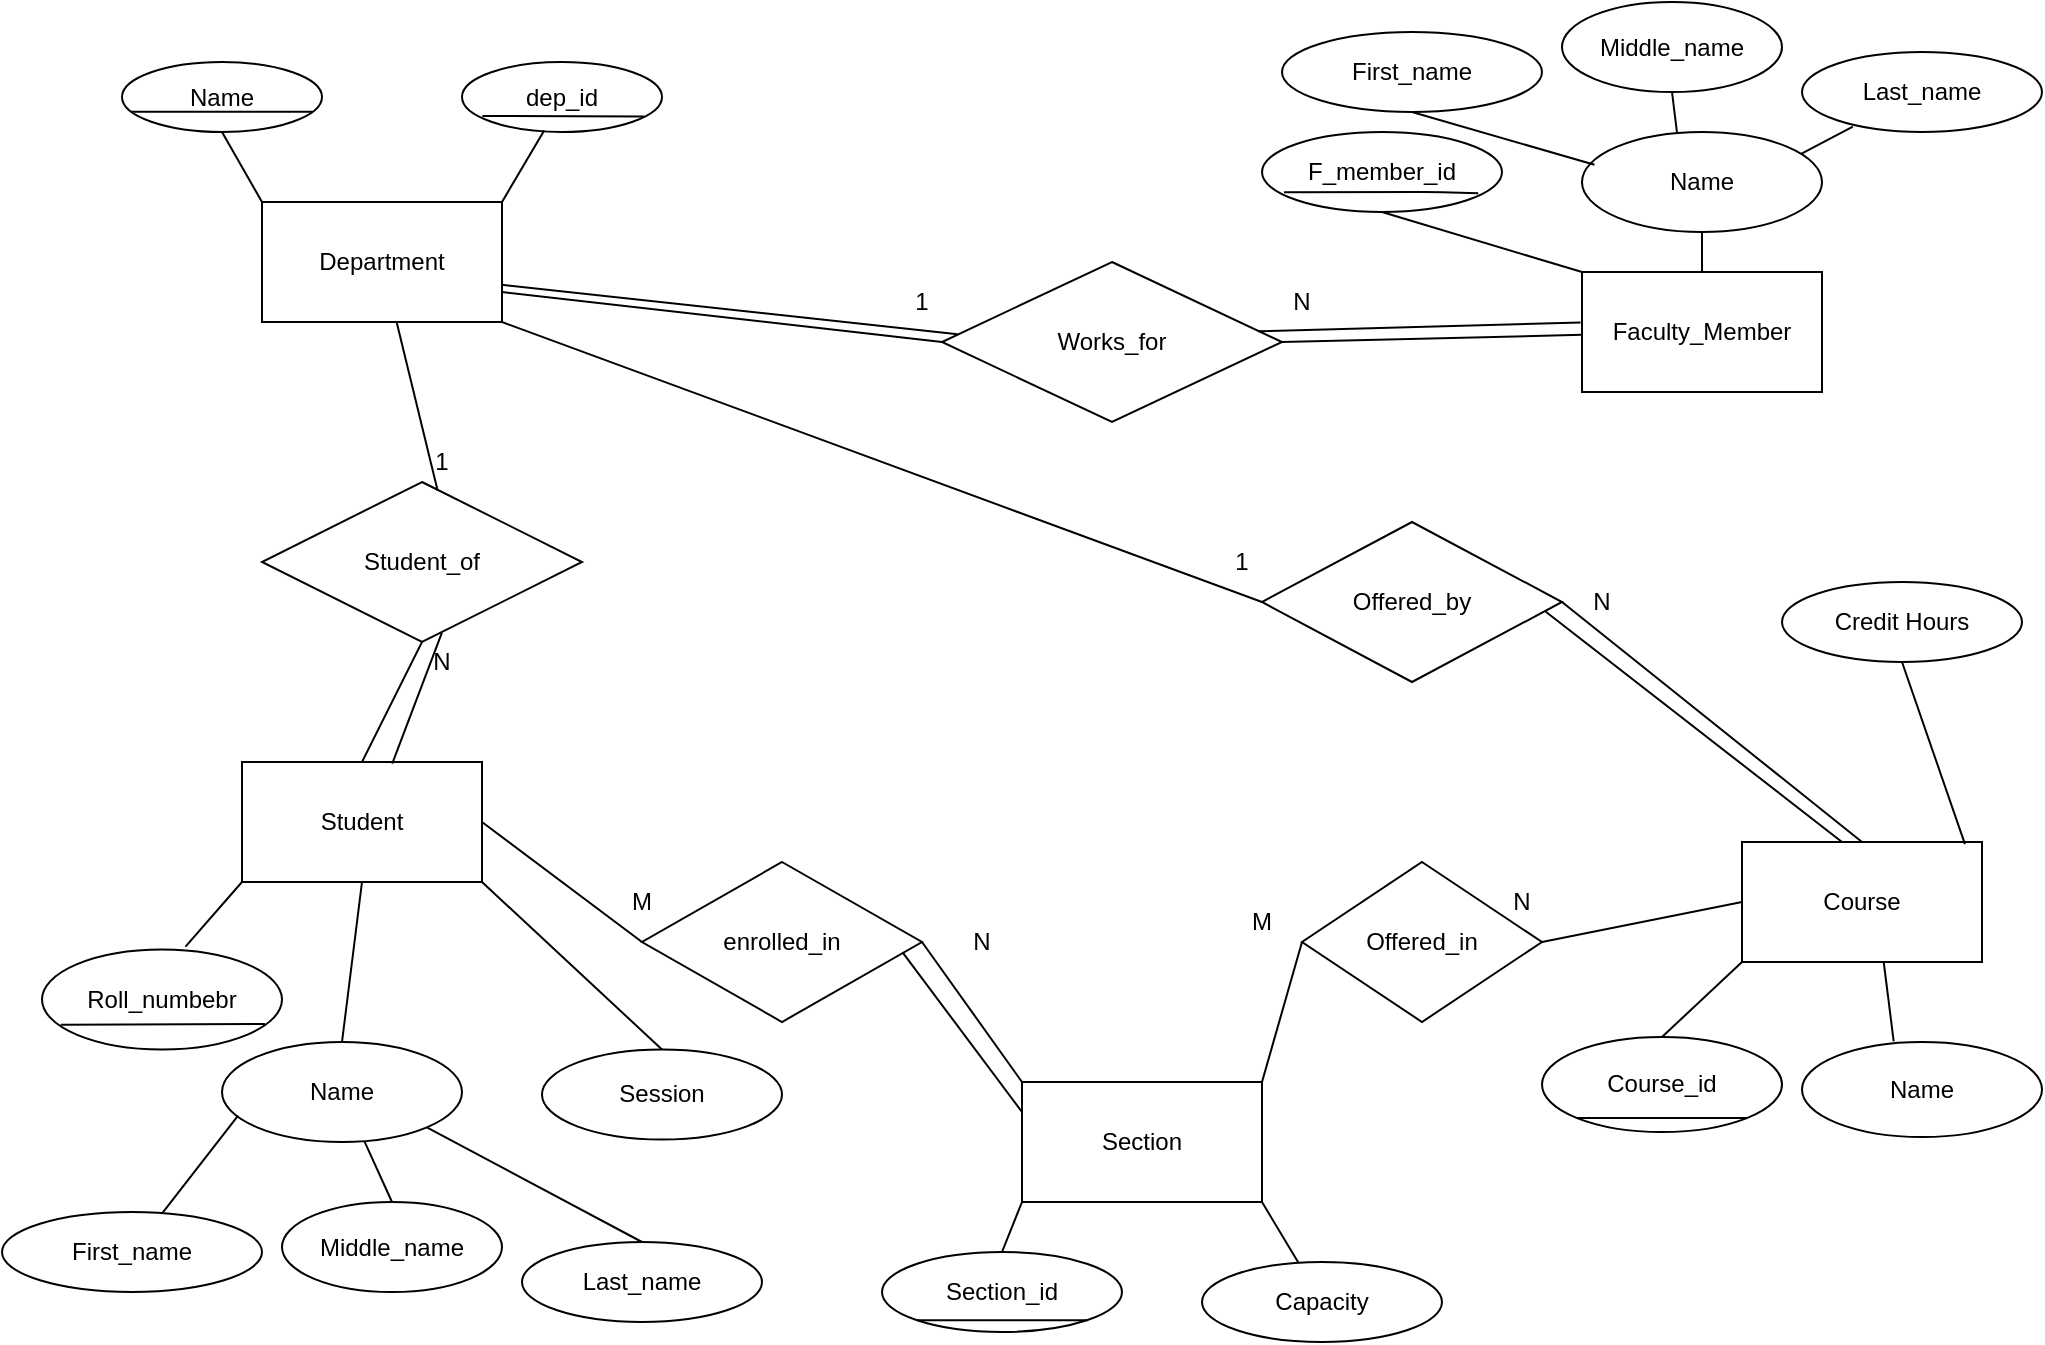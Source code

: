 <mxfile version="13.8.0" type="github"><diagram id="FtyL1P0Yx12Q2r0AAwth" name="Page-1"><mxGraphModel dx="670" dy="413" grid="1" gridSize="10" guides="1" tooltips="1" connect="1" arrows="1" fold="1" page="1" pageScale="1" pageWidth="850" pageHeight="1100" math="0" shadow="0"><root><mxCell id="0"/><mxCell id="1" parent="0"/><mxCell id="NOv80IUM1HYIQ4XAO577-1" value="Department" style="rounded=0;whiteSpace=wrap;html=1;" parent="1" vertex="1"><mxGeometry x="200" y="160" width="120" height="60" as="geometry"/></mxCell><mxCell id="NOv80IUM1HYIQ4XAO577-5" value="Faculty_Member" style="rounded=0;whiteSpace=wrap;html=1;" parent="1" vertex="1"><mxGeometry x="860" y="195" width="120" height="60" as="geometry"/></mxCell><mxCell id="NOv80IUM1HYIQ4XAO577-7" value="Student" style="rounded=0;whiteSpace=wrap;html=1;" parent="1" vertex="1"><mxGeometry x="190" y="440" width="120" height="60" as="geometry"/></mxCell><mxCell id="NOv80IUM1HYIQ4XAO577-8" value="Course" style="rounded=0;whiteSpace=wrap;html=1;" parent="1" vertex="1"><mxGeometry x="940" y="480" width="120" height="60" as="geometry"/></mxCell><mxCell id="NOv80IUM1HYIQ4XAO577-9" value="Section" style="rounded=0;whiteSpace=wrap;html=1;" parent="1" vertex="1"><mxGeometry x="580" y="600" width="120" height="60" as="geometry"/></mxCell><mxCell id="NOv80IUM1HYIQ4XAO577-13" value="Name" style="ellipse;whiteSpace=wrap;html=1;" parent="1" vertex="1"><mxGeometry x="130" y="90" width="100" height="35" as="geometry"/></mxCell><mxCell id="NOv80IUM1HYIQ4XAO577-15" value="" style="endArrow=none;html=1;entryX=0.951;entryY=0.711;entryDx=0;entryDy=0;entryPerimeter=0;exitX=0.044;exitY=0.711;exitDx=0;exitDy=0;exitPerimeter=0;" parent="1" source="NOv80IUM1HYIQ4XAO577-13" target="NOv80IUM1HYIQ4XAO577-13" edge="1"><mxGeometry width="50" height="50" relative="1" as="geometry"><mxPoint x="120" y="103" as="sourcePoint"/><mxPoint x="320" y="160" as="targetPoint"/></mxGeometry></mxCell><mxCell id="NOv80IUM1HYIQ4XAO577-17" value="dep_id" style="ellipse;whiteSpace=wrap;html=1;" parent="1" vertex="1"><mxGeometry x="300" y="90" width="100" height="35" as="geometry"/></mxCell><mxCell id="NOv80IUM1HYIQ4XAO577-18" value="" style="endArrow=none;html=1;entryX=0.5;entryY=1;entryDx=0;entryDy=0;exitX=0;exitY=0;exitDx=0;exitDy=0;" parent="1" source="NOv80IUM1HYIQ4XAO577-1" target="NOv80IUM1HYIQ4XAO577-13" edge="1"><mxGeometry width="50" height="50" relative="1" as="geometry"><mxPoint x="270" y="100" as="sourcePoint"/><mxPoint x="320" y="50" as="targetPoint"/></mxGeometry></mxCell><mxCell id="NOv80IUM1HYIQ4XAO577-19" value="" style="endArrow=none;html=1;exitX=1;exitY=0;exitDx=0;exitDy=0;entryX=0.411;entryY=0.979;entryDx=0;entryDy=0;entryPerimeter=0;" parent="1" source="NOv80IUM1HYIQ4XAO577-1" target="NOv80IUM1HYIQ4XAO577-17" edge="1"><mxGeometry width="50" height="50" relative="1" as="geometry"><mxPoint x="270" y="100" as="sourcePoint"/><mxPoint x="320" y="50" as="targetPoint"/></mxGeometry></mxCell><mxCell id="NOv80IUM1HYIQ4XAO577-20" value="Name" style="ellipse;whiteSpace=wrap;html=1;" parent="1" vertex="1"><mxGeometry x="860" y="125" width="120" height="50" as="geometry"/></mxCell><mxCell id="NOv80IUM1HYIQ4XAO577-21" value="First_name" style="ellipse;whiteSpace=wrap;html=1;" parent="1" vertex="1"><mxGeometry x="710" y="75" width="130" height="40" as="geometry"/></mxCell><mxCell id="NOv80IUM1HYIQ4XAO577-22" value="" style="endArrow=none;html=1;exitX=0.102;exitY=0.771;exitDx=0;exitDy=0;entryX=0.911;entryY=0.779;entryDx=0;entryDy=0;exitPerimeter=0;entryPerimeter=0;" parent="1" source="NOv80IUM1HYIQ4XAO577-17" target="NOv80IUM1HYIQ4XAO577-17" edge="1"><mxGeometry width="50" height="50" relative="1" as="geometry"><mxPoint x="490" y="250" as="sourcePoint"/><mxPoint x="540" y="200" as="targetPoint"/><Array as="points"/></mxGeometry></mxCell><mxCell id="NOv80IUM1HYIQ4XAO577-23" value="Middle_name" style="ellipse;whiteSpace=wrap;html=1;" parent="1" vertex="1"><mxGeometry x="850" y="60" width="110" height="45" as="geometry"/></mxCell><mxCell id="NOv80IUM1HYIQ4XAO577-24" value="Last_name" style="ellipse;whiteSpace=wrap;html=1;" parent="1" vertex="1"><mxGeometry x="970" y="85" width="120" height="40" as="geometry"/></mxCell><mxCell id="NOv80IUM1HYIQ4XAO577-25" value="" style="endArrow=none;html=1;entryX=0.052;entryY=0.327;entryDx=0;entryDy=0;entryPerimeter=0;exitX=0.5;exitY=1;exitDx=0;exitDy=0;" parent="1" source="NOv80IUM1HYIQ4XAO577-21" target="NOv80IUM1HYIQ4XAO577-20" edge="1"><mxGeometry width="50" height="50" relative="1" as="geometry"><mxPoint x="710" y="85" as="sourcePoint"/><mxPoint x="760" y="35" as="targetPoint"/></mxGeometry></mxCell><mxCell id="NOv80IUM1HYIQ4XAO577-26" value="" style="endArrow=none;html=1;exitX=0.396;exitY=0.01;exitDx=0;exitDy=0;entryX=0.5;entryY=1;entryDx=0;entryDy=0;exitPerimeter=0;" parent="1" source="NOv80IUM1HYIQ4XAO577-20" target="NOv80IUM1HYIQ4XAO577-23" edge="1"><mxGeometry width="50" height="50" relative="1" as="geometry"><mxPoint x="710" y="85" as="sourcePoint"/><mxPoint x="760" y="35" as="targetPoint"/></mxGeometry></mxCell><mxCell id="NOv80IUM1HYIQ4XAO577-27" value="" style="endArrow=none;html=1;entryX=0.212;entryY=0.934;entryDx=0;entryDy=0;entryPerimeter=0;exitX=0.911;exitY=0.221;exitDx=0;exitDy=0;exitPerimeter=0;" parent="1" source="NOv80IUM1HYIQ4XAO577-20" target="NOv80IUM1HYIQ4XAO577-24" edge="1"><mxGeometry width="50" height="50" relative="1" as="geometry"><mxPoint x="800" y="245" as="sourcePoint"/><mxPoint x="850" y="195" as="targetPoint"/></mxGeometry></mxCell><mxCell id="NOv80IUM1HYIQ4XAO577-28" value="" style="endArrow=none;html=1;entryX=0.5;entryY=1;entryDx=0;entryDy=0;exitX=0.5;exitY=0;exitDx=0;exitDy=0;" parent="1" source="NOv80IUM1HYIQ4XAO577-5" target="NOv80IUM1HYIQ4XAO577-20" edge="1"><mxGeometry width="50" height="50" relative="1" as="geometry"><mxPoint x="680" y="265" as="sourcePoint"/><mxPoint x="730" y="215" as="targetPoint"/></mxGeometry></mxCell><mxCell id="NOv80IUM1HYIQ4XAO577-29" value="F_member_id" style="ellipse;whiteSpace=wrap;html=1;" parent="1" vertex="1"><mxGeometry x="700" y="125" width="120" height="40" as="geometry"/></mxCell><mxCell id="NOv80IUM1HYIQ4XAO577-30" value="" style="endArrow=none;html=1;entryX=0.5;entryY=1;entryDx=0;entryDy=0;exitX=0;exitY=0;exitDx=0;exitDy=0;" parent="1" source="NOv80IUM1HYIQ4XAO577-5" target="NOv80IUM1HYIQ4XAO577-29" edge="1"><mxGeometry width="50" height="50" relative="1" as="geometry"><mxPoint x="770" y="235" as="sourcePoint"/><mxPoint x="820" y="185" as="targetPoint"/></mxGeometry></mxCell><mxCell id="NOv80IUM1HYIQ4XAO577-31" value="Roll_numbebr" style="ellipse;whiteSpace=wrap;html=1;" parent="1" vertex="1"><mxGeometry x="90" y="533.75" width="120" height="50" as="geometry"/></mxCell><mxCell id="NOv80IUM1HYIQ4XAO577-33" value="Session" style="ellipse;whiteSpace=wrap;html=1;" parent="1" vertex="1"><mxGeometry x="340" y="583.75" width="120" height="45" as="geometry"/></mxCell><mxCell id="NOv80IUM1HYIQ4XAO577-34" value="Name" style="ellipse;whiteSpace=wrap;html=1;" parent="1" vertex="1"><mxGeometry x="180" y="580" width="120" height="50" as="geometry"/></mxCell><mxCell id="NOv80IUM1HYIQ4XAO577-35" value="First_name" style="ellipse;whiteSpace=wrap;html=1;" parent="1" vertex="1"><mxGeometry x="70" y="665" width="130" height="40" as="geometry"/></mxCell><mxCell id="NOv80IUM1HYIQ4XAO577-36" value="Middle_name" style="ellipse;whiteSpace=wrap;html=1;" parent="1" vertex="1"><mxGeometry x="210" y="660" width="110" height="45" as="geometry"/></mxCell><mxCell id="NOv80IUM1HYIQ4XAO577-37" value="Last_name" style="ellipse;whiteSpace=wrap;html=1;" parent="1" vertex="1"><mxGeometry x="330" y="680" width="120" height="40" as="geometry"/></mxCell><mxCell id="NOv80IUM1HYIQ4XAO577-41" value="" style="endArrow=none;html=1;entryX=0.067;entryY=0.736;entryDx=0;entryDy=0;entryPerimeter=0;" parent="1" source="NOv80IUM1HYIQ4XAO577-35" target="NOv80IUM1HYIQ4XAO577-34" edge="1"><mxGeometry width="50" height="50" relative="1" as="geometry"><mxPoint x="140" y="790" as="sourcePoint"/><mxPoint x="190" y="740" as="targetPoint"/></mxGeometry></mxCell><mxCell id="NOv80IUM1HYIQ4XAO577-42" value="" style="endArrow=none;html=1;exitX=0.5;exitY=0;exitDx=0;exitDy=0;" parent="1" source="NOv80IUM1HYIQ4XAO577-36" target="NOv80IUM1HYIQ4XAO577-34" edge="1"><mxGeometry width="50" height="50" relative="1" as="geometry"><mxPoint x="240" y="820" as="sourcePoint"/><mxPoint x="290" y="780" as="targetPoint"/></mxGeometry></mxCell><mxCell id="NOv80IUM1HYIQ4XAO577-44" value="" style="endArrow=none;html=1;entryX=1;entryY=1;entryDx=0;entryDy=0;exitX=0.5;exitY=0;exitDx=0;exitDy=0;" parent="1" source="NOv80IUM1HYIQ4XAO577-37" target="NOv80IUM1HYIQ4XAO577-34" edge="1"><mxGeometry width="50" height="50" relative="1" as="geometry"><mxPoint x="240" y="630" as="sourcePoint"/><mxPoint x="290" y="580" as="targetPoint"/></mxGeometry></mxCell><mxCell id="NOv80IUM1HYIQ4XAO577-45" value="" style="endArrow=none;html=1;entryX=0;entryY=1;entryDx=0;entryDy=0;exitX=0.598;exitY=-0.029;exitDx=0;exitDy=0;exitPerimeter=0;" parent="1" source="NOv80IUM1HYIQ4XAO577-31" target="NOv80IUM1HYIQ4XAO577-7" edge="1"><mxGeometry width="50" height="50" relative="1" as="geometry"><mxPoint x="130" y="570" as="sourcePoint"/><mxPoint x="180" y="520" as="targetPoint"/></mxGeometry></mxCell><mxCell id="NOv80IUM1HYIQ4XAO577-46" value="" style="endArrow=none;html=1;entryX=0.5;entryY=1;entryDx=0;entryDy=0;exitX=0.5;exitY=0;exitDx=0;exitDy=0;" parent="1" source="NOv80IUM1HYIQ4XAO577-34" target="NOv80IUM1HYIQ4XAO577-7" edge="1"><mxGeometry width="50" height="50" relative="1" as="geometry"><mxPoint x="225" y="570" as="sourcePoint"/><mxPoint x="275" y="520" as="targetPoint"/></mxGeometry></mxCell><mxCell id="NOv80IUM1HYIQ4XAO577-47" value="" style="endArrow=none;html=1;entryX=1;entryY=1;entryDx=0;entryDy=0;exitX=0.5;exitY=0;exitDx=0;exitDy=0;" parent="1" source="NOv80IUM1HYIQ4XAO577-33" target="NOv80IUM1HYIQ4XAO577-7" edge="1"><mxGeometry width="50" height="50" relative="1" as="geometry"><mxPoint x="310" y="570" as="sourcePoint"/><mxPoint x="360" y="520" as="targetPoint"/></mxGeometry></mxCell><mxCell id="NOv80IUM1HYIQ4XAO577-48" value="" style="endArrow=none;html=1;exitX=0.078;exitY=0.753;exitDx=0;exitDy=0;entryX=0.929;entryY=0.744;entryDx=0;entryDy=0;entryPerimeter=0;exitPerimeter=0;" parent="1" source="NOv80IUM1HYIQ4XAO577-31" target="NOv80IUM1HYIQ4XAO577-31" edge="1"><mxGeometry width="50" height="50" relative="1" as="geometry"><mxPoint x="280" y="430" as="sourcePoint"/><mxPoint x="330" y="380" as="targetPoint"/><Array as="points"/></mxGeometry></mxCell><mxCell id="NOv80IUM1HYIQ4XAO577-49" value="" style="endArrow=none;html=1;entryX=0.901;entryY=0.767;entryDx=0;entryDy=0;entryPerimeter=0;exitX=0.092;exitY=0.753;exitDx=0;exitDy=0;exitPerimeter=0;" parent="1" source="NOv80IUM1HYIQ4XAO577-29" target="NOv80IUM1HYIQ4XAO577-29" edge="1"><mxGeometry width="50" height="50" relative="1" as="geometry"><mxPoint x="748" y="156" as="sourcePoint"/><mxPoint x="860" y="95" as="targetPoint"/><Array as="points"><mxPoint x="790" y="155"/></Array></mxGeometry></mxCell><mxCell id="NOv80IUM1HYIQ4XAO577-51" value="Section_id" style="ellipse;whiteSpace=wrap;html=1;" parent="1" vertex="1"><mxGeometry x="510" y="685" width="120" height="40" as="geometry"/></mxCell><mxCell id="NOv80IUM1HYIQ4XAO577-52" value="Capacity" style="ellipse;whiteSpace=wrap;html=1;" parent="1" vertex="1"><mxGeometry x="670" y="690" width="120" height="40" as="geometry"/></mxCell><mxCell id="NOv80IUM1HYIQ4XAO577-53" value="" style="endArrow=none;html=1;exitX=0.5;exitY=0;exitDx=0;exitDy=0;entryX=0;entryY=1;entryDx=0;entryDy=0;" parent="1" source="NOv80IUM1HYIQ4XAO577-51" target="NOv80IUM1HYIQ4XAO577-9" edge="1"><mxGeometry width="50" height="50" relative="1" as="geometry"><mxPoint x="790" y="610" as="sourcePoint"/><mxPoint x="840" y="560" as="targetPoint"/></mxGeometry></mxCell><mxCell id="NOv80IUM1HYIQ4XAO577-54" value="" style="endArrow=none;html=1;exitX=1;exitY=1;exitDx=0;exitDy=0;" parent="1" source="NOv80IUM1HYIQ4XAO577-9" target="NOv80IUM1HYIQ4XAO577-52" edge="1"><mxGeometry width="50" height="50" relative="1" as="geometry"><mxPoint x="760" y="600" as="sourcePoint"/><mxPoint x="810" y="550" as="targetPoint"/></mxGeometry></mxCell><mxCell id="NOv80IUM1HYIQ4XAO577-55" value="Course_id" style="ellipse;whiteSpace=wrap;html=1;" parent="1" vertex="1"><mxGeometry x="840" y="577.5" width="120" height="47.5" as="geometry"/></mxCell><mxCell id="NOv80IUM1HYIQ4XAO577-56" value="Name" style="ellipse;whiteSpace=wrap;html=1;" parent="1" vertex="1"><mxGeometry x="970" y="580" width="120" height="47.5" as="geometry"/></mxCell><mxCell id="NOv80IUM1HYIQ4XAO577-57" value="Credit Hours" style="ellipse;whiteSpace=wrap;html=1;" parent="1" vertex="1"><mxGeometry x="960" y="350" width="120" height="40" as="geometry"/></mxCell><mxCell id="NOv80IUM1HYIQ4XAO577-58" value="" style="endArrow=none;html=1;exitX=0;exitY=1;exitDx=0;exitDy=0;entryX=1;entryY=1;entryDx=0;entryDy=0;" parent="1" source="NOv80IUM1HYIQ4XAO577-51" target="NOv80IUM1HYIQ4XAO577-51" edge="1"><mxGeometry width="50" height="50" relative="1" as="geometry"><mxPoint x="790" y="610" as="sourcePoint"/><mxPoint x="840" y="560" as="targetPoint"/></mxGeometry></mxCell><mxCell id="NOv80IUM1HYIQ4XAO577-59" value="" style="endArrow=none;html=1;exitX=0;exitY=1;exitDx=0;exitDy=0;entryX=1;entryY=1;entryDx=0;entryDy=0;" parent="1" source="NOv80IUM1HYIQ4XAO577-55" target="NOv80IUM1HYIQ4XAO577-55" edge="1"><mxGeometry width="50" height="50" relative="1" as="geometry"><mxPoint x="830" y="510" as="sourcePoint"/><mxPoint x="880" y="460" as="targetPoint"/></mxGeometry></mxCell><mxCell id="NOv80IUM1HYIQ4XAO577-60" value="" style="endArrow=none;html=1;exitX=0.5;exitY=0;exitDx=0;exitDy=0;entryX=0;entryY=1;entryDx=0;entryDy=0;" parent="1" source="NOv80IUM1HYIQ4XAO577-55" target="NOv80IUM1HYIQ4XAO577-8" edge="1"><mxGeometry width="50" height="50" relative="1" as="geometry"><mxPoint x="830" y="510" as="sourcePoint"/><mxPoint x="880" y="460" as="targetPoint"/></mxGeometry></mxCell><mxCell id="NOv80IUM1HYIQ4XAO577-61" value="" style="endArrow=none;html=1;entryX=0.59;entryY=0.992;entryDx=0;entryDy=0;entryPerimeter=0;exitX=0.382;exitY=-0.006;exitDx=0;exitDy=0;exitPerimeter=0;" parent="1" source="NOv80IUM1HYIQ4XAO577-56" target="NOv80IUM1HYIQ4XAO577-8" edge="1"><mxGeometry width="50" height="50" relative="1" as="geometry"><mxPoint x="830" y="510" as="sourcePoint"/><mxPoint x="880" y="460" as="targetPoint"/></mxGeometry></mxCell><mxCell id="NOv80IUM1HYIQ4XAO577-62" value="" style="endArrow=none;html=1;entryX=0.929;entryY=0.018;entryDx=0;entryDy=0;exitX=0.5;exitY=1;exitDx=0;exitDy=0;entryPerimeter=0;" parent="1" source="NOv80IUM1HYIQ4XAO577-57" target="NOv80IUM1HYIQ4XAO577-8" edge="1"><mxGeometry width="50" height="50" relative="1" as="geometry"><mxPoint x="830" y="510" as="sourcePoint"/><mxPoint x="880" y="460" as="targetPoint"/></mxGeometry></mxCell><mxCell id="NOv80IUM1HYIQ4XAO577-64" value="Works_for" style="rhombus;whiteSpace=wrap;html=1;" parent="1" vertex="1"><mxGeometry x="540" y="190" width="170" height="80" as="geometry"/></mxCell><mxCell id="NOv80IUM1HYIQ4XAO577-65" value="" style="endArrow=none;html=1;exitX=1;exitY=0.5;exitDx=0;exitDy=0;" parent="1" source="NOv80IUM1HYIQ4XAO577-64" target="NOv80IUM1HYIQ4XAO577-5" edge="1"><mxGeometry width="50" height="50" relative="1" as="geometry"><mxPoint x="680" y="190" as="sourcePoint"/><mxPoint x="730" y="140" as="targetPoint"/></mxGeometry></mxCell><mxCell id="NOv80IUM1HYIQ4XAO577-66" value="" style="endArrow=none;html=1;exitX=1;exitY=0.75;exitDx=0;exitDy=0;entryX=0;entryY=0.5;entryDx=0;entryDy=0;" parent="1" source="NOv80IUM1HYIQ4XAO577-1" target="NOv80IUM1HYIQ4XAO577-64" edge="1"><mxGeometry width="50" height="50" relative="1" as="geometry"><mxPoint x="530" y="190" as="sourcePoint"/><mxPoint x="580" y="140" as="targetPoint"/></mxGeometry></mxCell><mxCell id="NOv80IUM1HYIQ4XAO577-67" value="1" style="text;html=1;strokeColor=none;fillColor=none;align=center;verticalAlign=middle;whiteSpace=wrap;rounded=0;" parent="1" vertex="1"><mxGeometry x="510" y="200" width="40" height="20" as="geometry"/></mxCell><mxCell id="NOv80IUM1HYIQ4XAO577-68" value="N" style="text;html=1;strokeColor=none;fillColor=none;align=center;verticalAlign=middle;whiteSpace=wrap;rounded=0;" parent="1" vertex="1"><mxGeometry x="700" y="200" width="40" height="20" as="geometry"/></mxCell><mxCell id="NOv80IUM1HYIQ4XAO577-69" value="Student_of" style="rhombus;whiteSpace=wrap;html=1;" parent="1" vertex="1"><mxGeometry x="200" y="300" width="160" height="80" as="geometry"/></mxCell><mxCell id="NOv80IUM1HYIQ4XAO577-71" value="" style="endArrow=none;html=1;exitX=0.5;exitY=1;exitDx=0;exitDy=0;entryX=0.5;entryY=0;entryDx=0;entryDy=0;" parent="1" source="NOv80IUM1HYIQ4XAO577-69" target="NOv80IUM1HYIQ4XAO577-7" edge="1"><mxGeometry width="50" height="50" relative="1" as="geometry"><mxPoint x="470" y="410" as="sourcePoint"/><mxPoint x="520" y="360" as="targetPoint"/></mxGeometry></mxCell><mxCell id="NOv80IUM1HYIQ4XAO577-72" value="1" style="text;html=1;strokeColor=none;fillColor=none;align=center;verticalAlign=middle;whiteSpace=wrap;rounded=0;" parent="1" vertex="1"><mxGeometry x="270" y="280" width="40" height="20" as="geometry"/></mxCell><mxCell id="NOv80IUM1HYIQ4XAO577-73" value="N" style="text;html=1;strokeColor=none;fillColor=none;align=center;verticalAlign=middle;whiteSpace=wrap;rounded=0;" parent="1" vertex="1"><mxGeometry x="270" y="380" width="40" height="20" as="geometry"/></mxCell><mxCell id="NOv80IUM1HYIQ4XAO577-74" value="Offered_by" style="rhombus;whiteSpace=wrap;html=1;" parent="1" vertex="1"><mxGeometry x="700" y="320" width="150" height="80" as="geometry"/></mxCell><mxCell id="NOv80IUM1HYIQ4XAO577-75" value="" style="endArrow=none;html=1;entryX=0.5;entryY=0;entryDx=0;entryDy=0;exitX=1;exitY=0.5;exitDx=0;exitDy=0;" parent="1" source="NOv80IUM1HYIQ4XAO577-74" target="NOv80IUM1HYIQ4XAO577-8" edge="1"><mxGeometry width="50" height="50" relative="1" as="geometry"><mxPoint x="590" y="470" as="sourcePoint"/><mxPoint x="640" y="420" as="targetPoint"/></mxGeometry></mxCell><mxCell id="NOv80IUM1HYIQ4XAO577-76" value="" style="endArrow=none;html=1;exitX=1;exitY=1;exitDx=0;exitDy=0;entryX=0;entryY=0.5;entryDx=0;entryDy=0;" parent="1" source="NOv80IUM1HYIQ4XAO577-1" target="NOv80IUM1HYIQ4XAO577-74" edge="1"><mxGeometry width="50" height="50" relative="1" as="geometry"><mxPoint x="590" y="470" as="sourcePoint"/><mxPoint x="640" y="420" as="targetPoint"/></mxGeometry></mxCell><mxCell id="NOv80IUM1HYIQ4XAO577-77" value="N" style="text;html=1;strokeColor=none;fillColor=none;align=center;verticalAlign=middle;whiteSpace=wrap;rounded=0;" parent="1" vertex="1"><mxGeometry x="850" y="350" width="40" height="20" as="geometry"/></mxCell><mxCell id="NOv80IUM1HYIQ4XAO577-78" value="1" style="text;html=1;strokeColor=none;fillColor=none;align=center;verticalAlign=middle;whiteSpace=wrap;rounded=0;" parent="1" vertex="1"><mxGeometry x="670" y="330" width="40" height="20" as="geometry"/></mxCell><mxCell id="NOv80IUM1HYIQ4XAO577-81" value="Offered_in" style="rhombus;whiteSpace=wrap;html=1;" parent="1" vertex="1"><mxGeometry x="720" y="490" width="120" height="80" as="geometry"/></mxCell><mxCell id="NOv80IUM1HYIQ4XAO577-82" value="" style="endArrow=none;html=1;entryX=0;entryY=0.5;entryDx=0;entryDy=0;exitX=1;exitY=0.5;exitDx=0;exitDy=0;" parent="1" source="NOv80IUM1HYIQ4XAO577-81" target="NOv80IUM1HYIQ4XAO577-8" edge="1"><mxGeometry width="50" height="50" relative="1" as="geometry"><mxPoint x="540" y="530" as="sourcePoint"/><mxPoint x="590" y="480" as="targetPoint"/></mxGeometry></mxCell><mxCell id="NOv80IUM1HYIQ4XAO577-84" value="" style="endArrow=none;html=1;exitX=1;exitY=0;exitDx=0;exitDy=0;entryX=0;entryY=0.5;entryDx=0;entryDy=0;" parent="1" source="NOv80IUM1HYIQ4XAO577-9" target="NOv80IUM1HYIQ4XAO577-81" edge="1"><mxGeometry width="50" height="50" relative="1" as="geometry"><mxPoint x="540" y="530" as="sourcePoint"/><mxPoint x="590" y="480" as="targetPoint"/></mxGeometry></mxCell><mxCell id="NOv80IUM1HYIQ4XAO577-85" value="N" style="text;html=1;strokeColor=none;fillColor=none;align=center;verticalAlign=middle;whiteSpace=wrap;rounded=0;" parent="1" vertex="1"><mxGeometry x="810" y="500" width="40" height="20" as="geometry"/></mxCell><mxCell id="NOv80IUM1HYIQ4XAO577-86" value="M" style="text;html=1;strokeColor=none;fillColor=none;align=center;verticalAlign=middle;whiteSpace=wrap;rounded=0;" parent="1" vertex="1"><mxGeometry x="680" y="510" width="40" height="20" as="geometry"/></mxCell><mxCell id="NOv80IUM1HYIQ4XAO577-87" value="enrolled_in" style="rhombus;whiteSpace=wrap;html=1;" parent="1" vertex="1"><mxGeometry x="390" y="490" width="140" height="80" as="geometry"/></mxCell><mxCell id="NOv80IUM1HYIQ4XAO577-89" value="" style="endArrow=none;html=1;exitX=1;exitY=0.5;exitDx=0;exitDy=0;entryX=0;entryY=0.5;entryDx=0;entryDy=0;" parent="1" source="NOv80IUM1HYIQ4XAO577-7" target="NOv80IUM1HYIQ4XAO577-87" edge="1"><mxGeometry width="50" height="50" relative="1" as="geometry"><mxPoint x="540" y="530" as="sourcePoint"/><mxPoint x="590" y="480" as="targetPoint"/></mxGeometry></mxCell><mxCell id="NOv80IUM1HYIQ4XAO577-91" value="N" style="text;html=1;strokeColor=none;fillColor=none;align=center;verticalAlign=middle;whiteSpace=wrap;rounded=0;" parent="1" vertex="1"><mxGeometry x="540" y="520" width="40" height="20" as="geometry"/></mxCell><mxCell id="NOv80IUM1HYIQ4XAO577-92" value="M" style="text;html=1;strokeColor=none;fillColor=none;align=center;verticalAlign=middle;whiteSpace=wrap;rounded=0;" parent="1" vertex="1"><mxGeometry x="370" y="500" width="40" height="20" as="geometry"/></mxCell><mxCell id="NOv80IUM1HYIQ4XAO577-96" value="" style="endArrow=none;html=1;entryX=-0.006;entryY=0.421;entryDx=0;entryDy=0;exitX=0.931;exitY=0.433;exitDx=0;exitDy=0;exitPerimeter=0;entryPerimeter=0;" parent="1" source="NOv80IUM1HYIQ4XAO577-64" target="NOv80IUM1HYIQ4XAO577-5" edge="1"><mxGeometry width="50" height="50" relative="1" as="geometry"><mxPoint x="610" y="280" as="sourcePoint"/><mxPoint x="660" y="230" as="targetPoint"/></mxGeometry></mxCell><mxCell id="NOv80IUM1HYIQ4XAO577-97" value="" style="endArrow=none;html=1;exitX=1;exitY=0.69;exitDx=0;exitDy=0;exitPerimeter=0;entryX=0.046;entryY=0.452;entryDx=0;entryDy=0;entryPerimeter=0;" parent="1" source="NOv80IUM1HYIQ4XAO577-1" target="NOv80IUM1HYIQ4XAO577-64" edge="1"><mxGeometry width="50" height="50" relative="1" as="geometry"><mxPoint x="450" y="250" as="sourcePoint"/><mxPoint x="500" y="200" as="targetPoint"/></mxGeometry></mxCell><mxCell id="NOv80IUM1HYIQ4XAO577-98" value="" style="endArrow=none;html=1;entryX=0.946;entryY=0.561;entryDx=0;entryDy=0;entryPerimeter=0;" parent="1" target="NOv80IUM1HYIQ4XAO577-74" edge="1"><mxGeometry width="50" height="50" relative="1" as="geometry"><mxPoint x="990" y="480" as="sourcePoint"/><mxPoint x="680" y="290" as="targetPoint"/></mxGeometry></mxCell><mxCell id="NOv80IUM1HYIQ4XAO577-101" value="" style="endArrow=none;html=1;exitX=0.626;exitY=0.013;exitDx=0;exitDy=0;exitPerimeter=0;entryX=0.562;entryY=0.943;entryDx=0;entryDy=0;entryPerimeter=0;" parent="1" source="NOv80IUM1HYIQ4XAO577-7" target="NOv80IUM1HYIQ4XAO577-69" edge="1"><mxGeometry width="50" height="50" relative="1" as="geometry"><mxPoint x="410" y="470" as="sourcePoint"/><mxPoint x="460" y="420" as="targetPoint"/></mxGeometry></mxCell><mxCell id="NOv80IUM1HYIQ4XAO577-102" value="" style="endArrow=none;html=1;exitX=0.549;exitY=0.054;exitDx=0;exitDy=0;exitPerimeter=0;" parent="1" source="NOv80IUM1HYIQ4XAO577-69" target="NOv80IUM1HYIQ4XAO577-1" edge="1"><mxGeometry width="50" height="50" relative="1" as="geometry"><mxPoint x="300" y="300" as="sourcePoint"/><mxPoint x="390" y="270" as="targetPoint"/></mxGeometry></mxCell><mxCell id="NOv80IUM1HYIQ4XAO577-107" value="" style="endArrow=none;html=1;entryX=0;entryY=0;entryDx=0;entryDy=0;exitX=1;exitY=0.5;exitDx=0;exitDy=0;" parent="1" source="NOv80IUM1HYIQ4XAO577-87" target="NOv80IUM1HYIQ4XAO577-9" edge="1"><mxGeometry width="50" height="50" relative="1" as="geometry"><mxPoint x="500" y="550" as="sourcePoint"/><mxPoint x="550" y="500" as="targetPoint"/></mxGeometry></mxCell><mxCell id="NOv80IUM1HYIQ4XAO577-111" value="" style="endArrow=none;html=1;exitX=0.932;exitY=0.568;exitDx=0;exitDy=0;exitPerimeter=0;entryX=0;entryY=0.25;entryDx=0;entryDy=0;" parent="1" source="NOv80IUM1HYIQ4XAO577-87" target="NOv80IUM1HYIQ4XAO577-9" edge="1"><mxGeometry width="50" height="50" relative="1" as="geometry"><mxPoint x="650" y="530" as="sourcePoint"/><mxPoint x="700" y="480" as="targetPoint"/></mxGeometry></mxCell></root></mxGraphModel></diagram></mxfile>